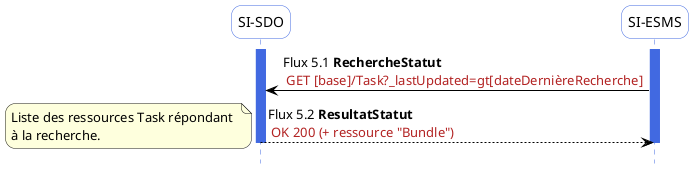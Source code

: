@startuml flux5
hide footbox

skinparam sequence {
 arrowColor black
 ParticipantBorderColor RoyalBlue
 ParticipantBackgroundColor white
 LifeLineBorderColor RoyalBlue
 LifeLineBackgroundColor RoyalBlue
 ParticipantFontSize 14
 ParticipantFontName arial
 ParticipantPadding 20
}
skinparam  roundcorner 20


participant "SI-SDO" as SDO
participant "SI-ESMS" as ESMS
activate SDO
activate ESMS


ESMS-[#black]> SDO : Flux 5.1 **RechercheStatut** \n <color #FireBrick>GET [base]/Task?_lastUpdated=gt[dateDernièreRecherche]</color>
SDO-[#black]-> ESMS: Flux 5.2 **ResultatStatut** \n <color #FireBrick>OK 200 (+ ressource "Bundle")</color>

note left
Liste des ressources Task répondant 
à la recherche.
end note




deactivate SDO
deactivate ESMS
@enduml